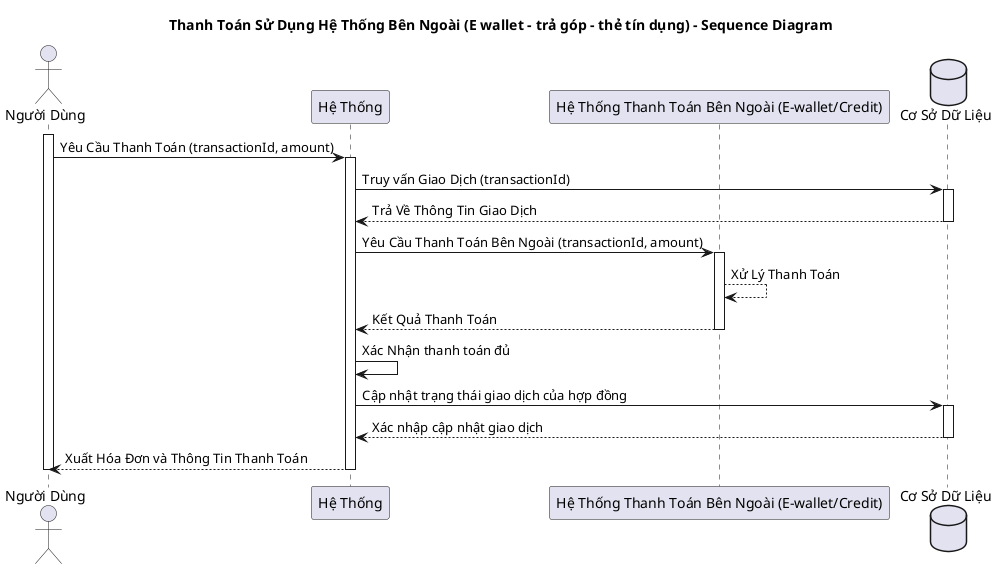 @startuml
title Thanh Toán Sử Dụng Hệ Thống Bên Ngoài (E wallet - trả góp - thẻ tín dụng) - Sequence Diagram

actor "Người Dùng" as user
participant "Hệ Thống" as system
participant "Hệ Thống Thanh Toán Bên Ngoài (E-wallet/Credit)" as externalPaymentSystem
database "Cơ Sở Dữ Liệu" as database

activate user
user -> system: Yêu Cầu Thanh Toán (transactionId, amount)
activate system
system -> database: Truy vấn Giao Dịch (transactionId)
activate database
database --> system: Trả Về Thông Tin Giao Dịch
deactivate database
system -> externalPaymentSystem: Yêu Cầu Thanh Toán Bên Ngoài (transactionId, amount)
activate externalPaymentSystem
externalPaymentSystem --> externalPaymentSystem: Xử Lý Thanh Toán
externalPaymentSystem --> system: Kết Quả Thanh Toán
deactivate externalPaymentSystem
system -> system: Xác Nhận thanh toán đủ
system -> database: Cập nhật trạng thái giao dịch của hợp đồng
activate database
database --> system: Xác nhập cập nhật giao dịch
deactivate database
system --> user: Xuất Hóa Đơn và Thông Tin Thanh Toán

deactivate system
deactivate user
@enduml
